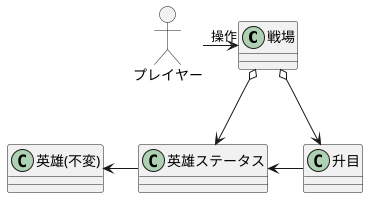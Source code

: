 @startuml
allow_mixing
class "戦場" as Entity {
}

class "升目" as Square {
}

class "英雄ステータス" as Hero {
}

class "英雄(不変)" as BaseHero {
}

Actor "プレイヤー" as Player
Player "操作" -> Entity
Entity  o--> Hero
Entity  o--> Square
Hero <- Square
BaseHero <- Hero
@enduml